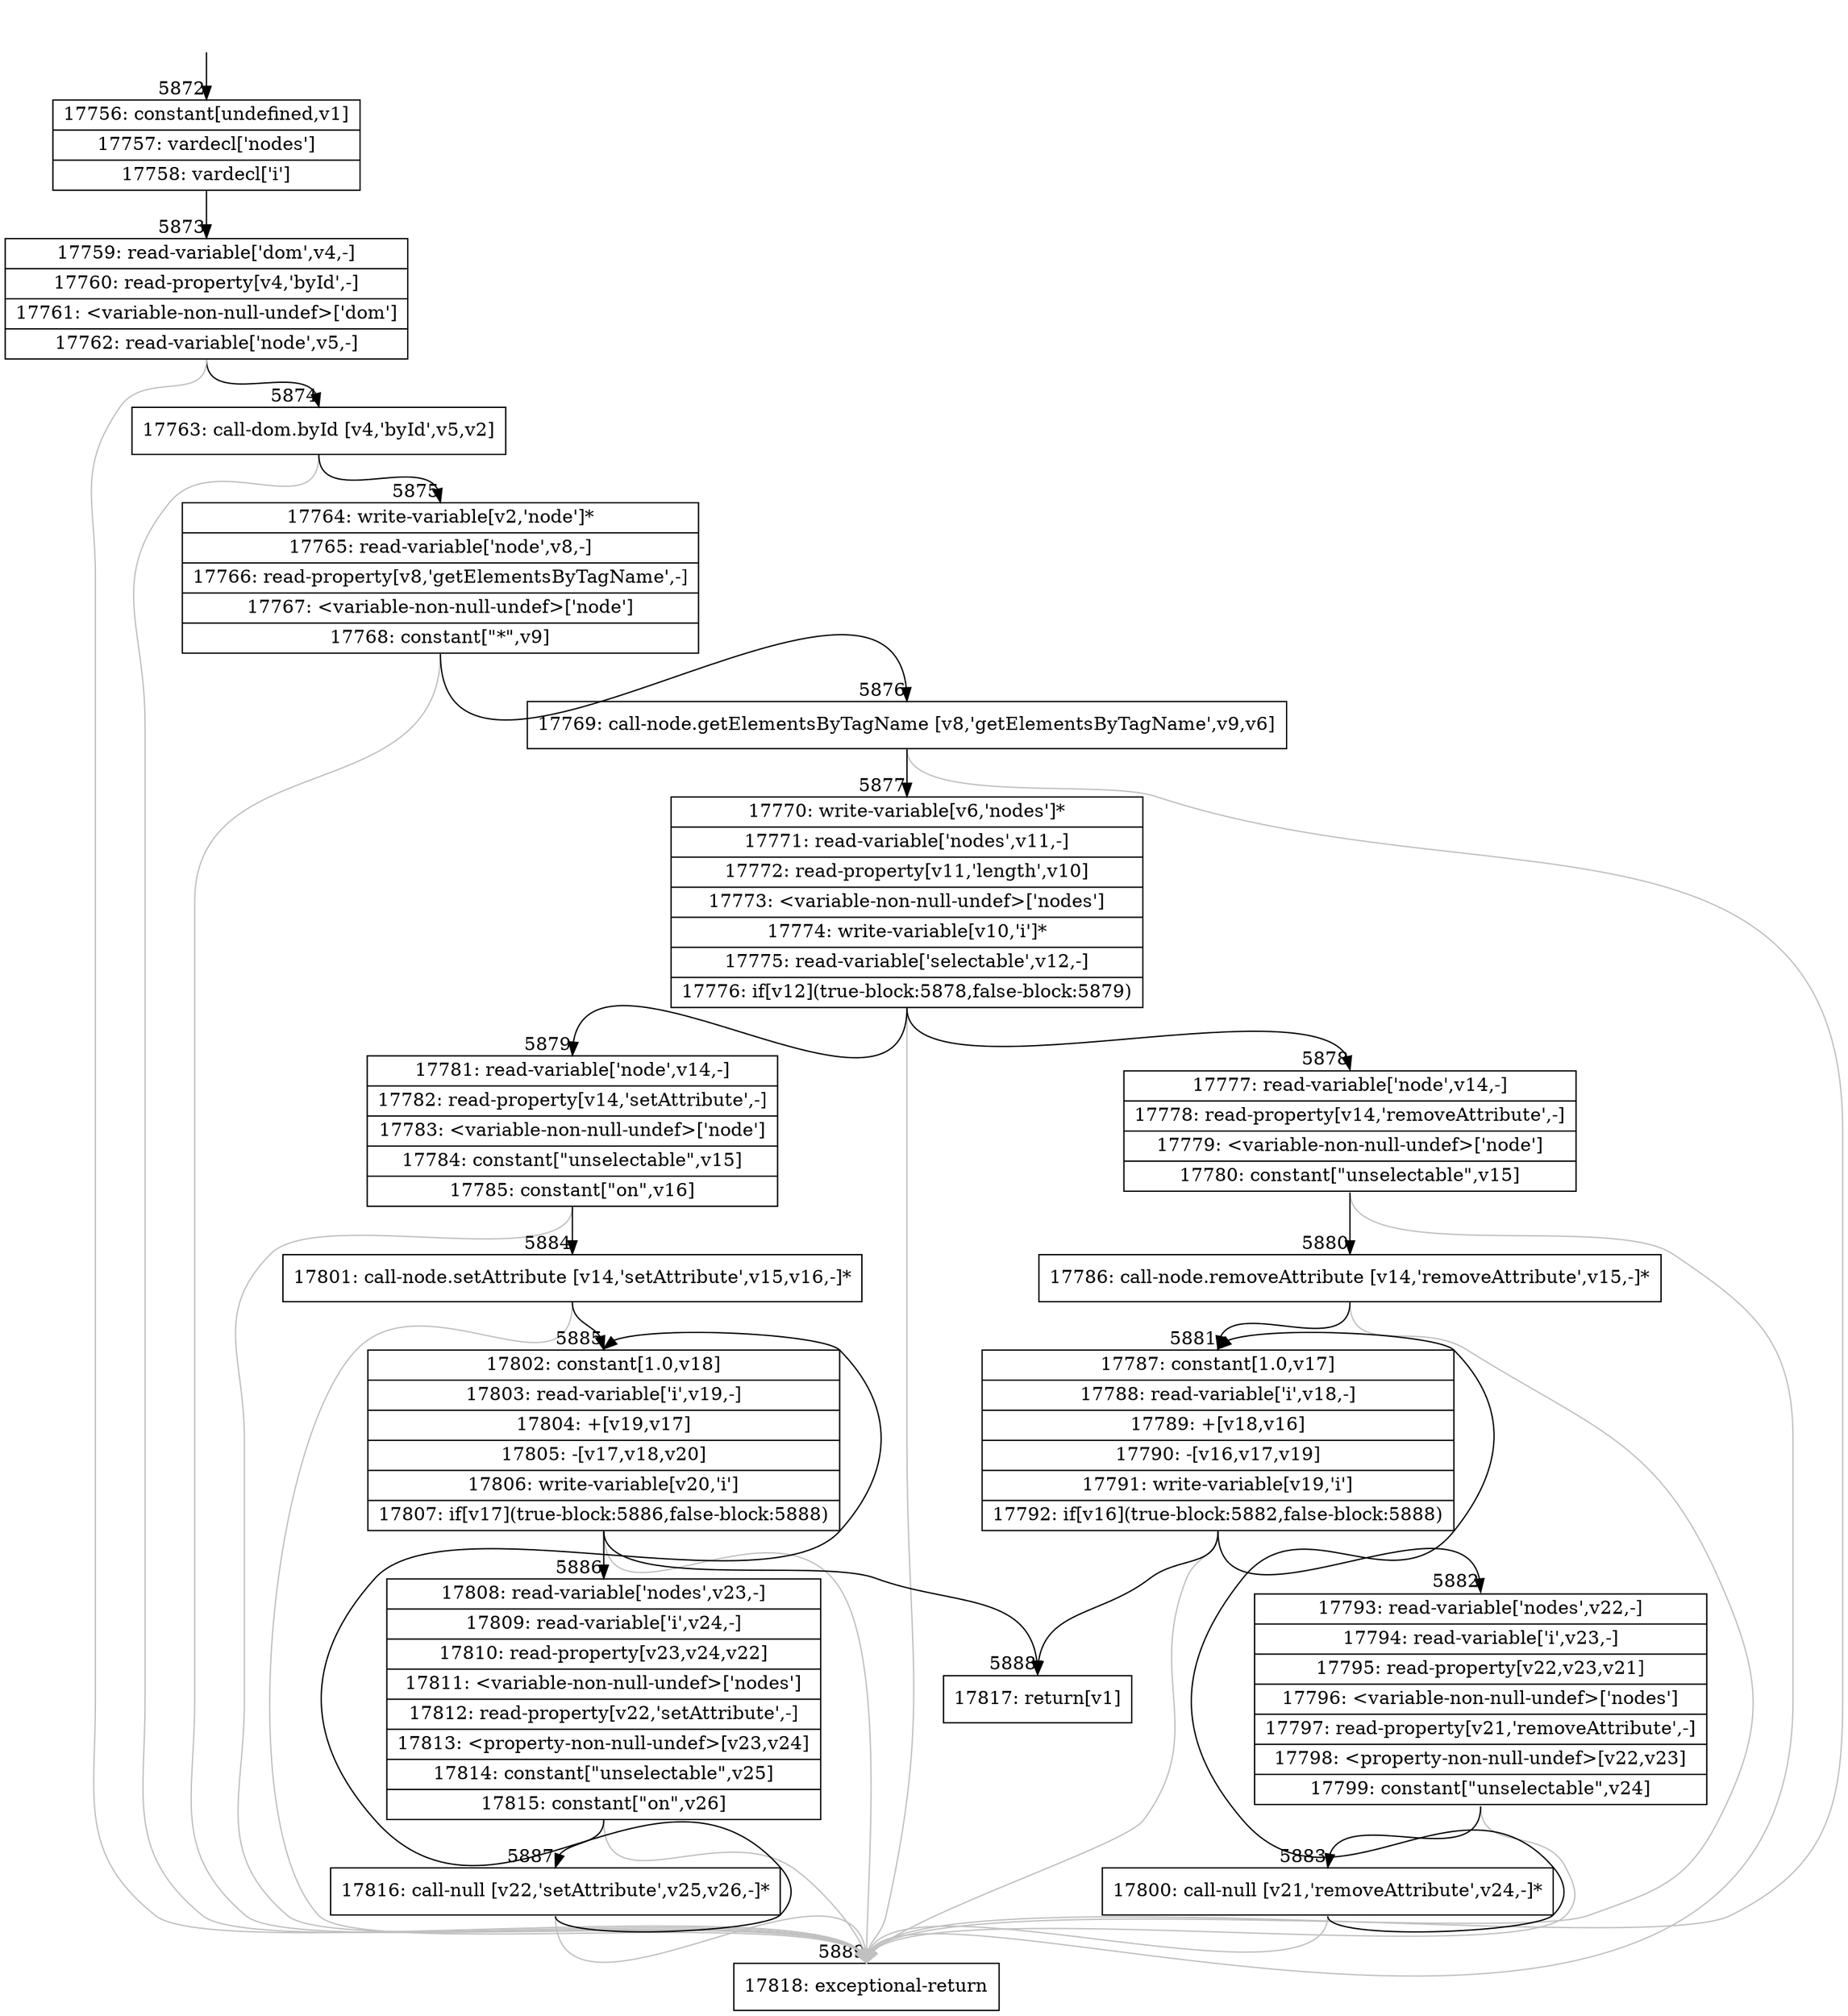 digraph {
rankdir="TD"
BB_entry400[shape=none,label=""];
BB_entry400 -> BB5872 [tailport=s, headport=n, headlabel="    5872"]
BB5872 [shape=record label="{17756: constant[undefined,v1]|17757: vardecl['nodes']|17758: vardecl['i']}" ] 
BB5872 -> BB5873 [tailport=s, headport=n, headlabel="      5873"]
BB5873 [shape=record label="{17759: read-variable['dom',v4,-]|17760: read-property[v4,'byId',-]|17761: \<variable-non-null-undef\>['dom']|17762: read-variable['node',v5,-]}" ] 
BB5873 -> BB5874 [tailport=s, headport=n, headlabel="      5874"]
BB5873 -> BB5889 [tailport=s, headport=n, color=gray, headlabel="      5889"]
BB5874 [shape=record label="{17763: call-dom.byId [v4,'byId',v5,v2]}" ] 
BB5874 -> BB5875 [tailport=s, headport=n, headlabel="      5875"]
BB5874 -> BB5889 [tailport=s, headport=n, color=gray]
BB5875 [shape=record label="{17764: write-variable[v2,'node']*|17765: read-variable['node',v8,-]|17766: read-property[v8,'getElementsByTagName',-]|17767: \<variable-non-null-undef\>['node']|17768: constant[\"*\",v9]}" ] 
BB5875 -> BB5876 [tailport=s, headport=n, headlabel="      5876"]
BB5875 -> BB5889 [tailport=s, headport=n, color=gray]
BB5876 [shape=record label="{17769: call-node.getElementsByTagName [v8,'getElementsByTagName',v9,v6]}" ] 
BB5876 -> BB5877 [tailport=s, headport=n, headlabel="      5877"]
BB5876 -> BB5889 [tailport=s, headport=n, color=gray]
BB5877 [shape=record label="{17770: write-variable[v6,'nodes']*|17771: read-variable['nodes',v11,-]|17772: read-property[v11,'length',v10]|17773: \<variable-non-null-undef\>['nodes']|17774: write-variable[v10,'i']*|17775: read-variable['selectable',v12,-]|17776: if[v12](true-block:5878,false-block:5879)}" ] 
BB5877 -> BB5878 [tailport=s, headport=n, headlabel="      5878"]
BB5877 -> BB5879 [tailport=s, headport=n, headlabel="      5879"]
BB5877 -> BB5889 [tailport=s, headport=n, color=gray]
BB5878 [shape=record label="{17777: read-variable['node',v14,-]|17778: read-property[v14,'removeAttribute',-]|17779: \<variable-non-null-undef\>['node']|17780: constant[\"unselectable\",v15]}" ] 
BB5878 -> BB5880 [tailport=s, headport=n, headlabel="      5880"]
BB5878 -> BB5889 [tailport=s, headport=n, color=gray]
BB5879 [shape=record label="{17781: read-variable['node',v14,-]|17782: read-property[v14,'setAttribute',-]|17783: \<variable-non-null-undef\>['node']|17784: constant[\"unselectable\",v15]|17785: constant[\"on\",v16]}" ] 
BB5879 -> BB5884 [tailport=s, headport=n, headlabel="      5884"]
BB5879 -> BB5889 [tailport=s, headport=n, color=gray]
BB5880 [shape=record label="{17786: call-node.removeAttribute [v14,'removeAttribute',v15,-]*}" ] 
BB5880 -> BB5881 [tailport=s, headport=n, headlabel="      5881"]
BB5880 -> BB5889 [tailport=s, headport=n, color=gray]
BB5881 [shape=record label="{17787: constant[1.0,v17]|17788: read-variable['i',v18,-]|17789: +[v18,v16]|17790: -[v16,v17,v19]|17791: write-variable[v19,'i']|17792: if[v16](true-block:5882,false-block:5888)}" ] 
BB5881 -> BB5882 [tailport=s, headport=n, headlabel="      5882"]
BB5881 -> BB5888 [tailport=s, headport=n, headlabel="      5888"]
BB5881 -> BB5889 [tailport=s, headport=n, color=gray]
BB5882 [shape=record label="{17793: read-variable['nodes',v22,-]|17794: read-variable['i',v23,-]|17795: read-property[v22,v23,v21]|17796: \<variable-non-null-undef\>['nodes']|17797: read-property[v21,'removeAttribute',-]|17798: \<property-non-null-undef\>[v22,v23]|17799: constant[\"unselectable\",v24]}" ] 
BB5882 -> BB5883 [tailport=s, headport=n, headlabel="      5883"]
BB5882 -> BB5889 [tailport=s, headport=n, color=gray]
BB5883 [shape=record label="{17800: call-null [v21,'removeAttribute',v24,-]*}" ] 
BB5883 -> BB5881 [tailport=s, headport=n]
BB5883 -> BB5889 [tailport=s, headport=n, color=gray]
BB5884 [shape=record label="{17801: call-node.setAttribute [v14,'setAttribute',v15,v16,-]*}" ] 
BB5884 -> BB5885 [tailport=s, headport=n, headlabel="      5885"]
BB5884 -> BB5889 [tailport=s, headport=n, color=gray]
BB5885 [shape=record label="{17802: constant[1.0,v18]|17803: read-variable['i',v19,-]|17804: +[v19,v17]|17805: -[v17,v18,v20]|17806: write-variable[v20,'i']|17807: if[v17](true-block:5886,false-block:5888)}" ] 
BB5885 -> BB5886 [tailport=s, headport=n, headlabel="      5886"]
BB5885 -> BB5888 [tailport=s, headport=n]
BB5885 -> BB5889 [tailport=s, headport=n, color=gray]
BB5886 [shape=record label="{17808: read-variable['nodes',v23,-]|17809: read-variable['i',v24,-]|17810: read-property[v23,v24,v22]|17811: \<variable-non-null-undef\>['nodes']|17812: read-property[v22,'setAttribute',-]|17813: \<property-non-null-undef\>[v23,v24]|17814: constant[\"unselectable\",v25]|17815: constant[\"on\",v26]}" ] 
BB5886 -> BB5887 [tailport=s, headport=n, headlabel="      5887"]
BB5886 -> BB5889 [tailport=s, headport=n, color=gray]
BB5887 [shape=record label="{17816: call-null [v22,'setAttribute',v25,v26,-]*}" ] 
BB5887 -> BB5885 [tailport=s, headport=n]
BB5887 -> BB5889 [tailport=s, headport=n, color=gray]
BB5888 [shape=record label="{17817: return[v1]}" ] 
BB5889 [shape=record label="{17818: exceptional-return}" ] 
//#$~ 8482
}
